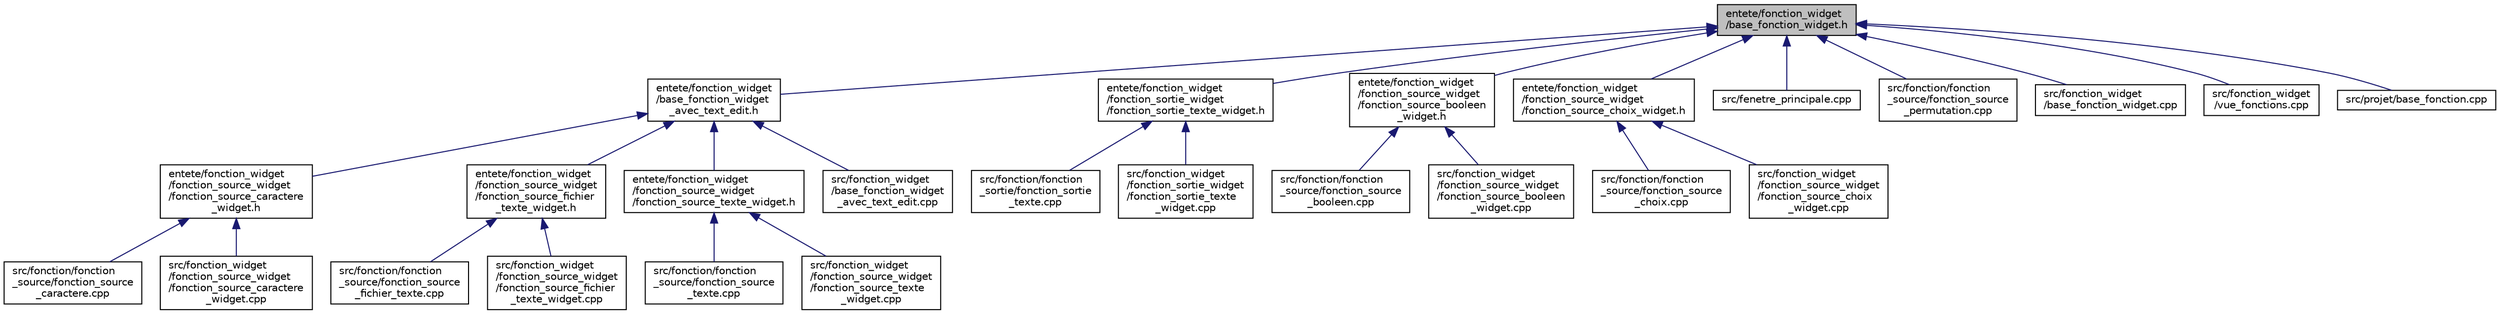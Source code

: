 digraph "entete/fonction_widget/base_fonction_widget.h"
{
  edge [fontname="Helvetica",fontsize="10",labelfontname="Helvetica",labelfontsize="10"];
  node [fontname="Helvetica",fontsize="10",shape=record];
  Node9 [label="entete/fonction_widget\l/base_fonction_widget.h",height=0.2,width=0.4,color="black", fillcolor="grey75", style="filled", fontcolor="black"];
  Node9 -> Node10 [dir="back",color="midnightblue",fontsize="10",style="solid",fontname="Helvetica"];
  Node10 [label="entete/fonction_widget\l/base_fonction_widget\l_avec_text_edit.h",height=0.2,width=0.4,color="black", fillcolor="white", style="filled",URL="$base__fonction__widget__avec__text__edit_8h.html"];
  Node10 -> Node11 [dir="back",color="midnightblue",fontsize="10",style="solid",fontname="Helvetica"];
  Node11 [label="entete/fonction_widget\l/fonction_source_widget\l/fonction_source_caractere\l_widget.h",height=0.2,width=0.4,color="black", fillcolor="white", style="filled",URL="$fonction__source__caractere__widget_8h.html"];
  Node11 -> Node12 [dir="back",color="midnightblue",fontsize="10",style="solid",fontname="Helvetica"];
  Node12 [label="src/fonction/fonction\l_source/fonction_source\l_caractere.cpp",height=0.2,width=0.4,color="black", fillcolor="white", style="filled",URL="$fonction__source__caractere_8cpp.html",tooltip="Fichier d&#39;implémentation de la classe fonction_source_caractere. "];
  Node11 -> Node13 [dir="back",color="midnightblue",fontsize="10",style="solid",fontname="Helvetica"];
  Node13 [label="src/fonction_widget\l/fonction_source_widget\l/fonction_source_caractere\l_widget.cpp",height=0.2,width=0.4,color="black", fillcolor="white", style="filled",URL="$fonction__source__caractere__widget_8cpp.html"];
  Node10 -> Node14 [dir="back",color="midnightblue",fontsize="10",style="solid",fontname="Helvetica"];
  Node14 [label="entete/fonction_widget\l/fonction_source_widget\l/fonction_source_fichier\l_texte_widget.h",height=0.2,width=0.4,color="black", fillcolor="white", style="filled",URL="$fonction__source__fichier__texte__widget_8h.html"];
  Node14 -> Node15 [dir="back",color="midnightblue",fontsize="10",style="solid",fontname="Helvetica"];
  Node15 [label="src/fonction/fonction\l_source/fonction_source\l_fichier_texte.cpp",height=0.2,width=0.4,color="black", fillcolor="white", style="filled",URL="$fonction__source__fichier__texte_8cpp.html",tooltip="Fichier d&#39;implémentation de la classe fonction_source_fichier_texte. "];
  Node14 -> Node16 [dir="back",color="midnightblue",fontsize="10",style="solid",fontname="Helvetica"];
  Node16 [label="src/fonction_widget\l/fonction_source_widget\l/fonction_source_fichier\l_texte_widget.cpp",height=0.2,width=0.4,color="black", fillcolor="white", style="filled",URL="$fonction__source__fichier__texte__widget_8cpp.html"];
  Node10 -> Node17 [dir="back",color="midnightblue",fontsize="10",style="solid",fontname="Helvetica"];
  Node17 [label="entete/fonction_widget\l/fonction_source_widget\l/fonction_source_texte_widget.h",height=0.2,width=0.4,color="black", fillcolor="white", style="filled",URL="$fonction__source__texte__widget_8h.html"];
  Node17 -> Node18 [dir="back",color="midnightblue",fontsize="10",style="solid",fontname="Helvetica"];
  Node18 [label="src/fonction/fonction\l_source/fonction_source\l_texte.cpp",height=0.2,width=0.4,color="black", fillcolor="white", style="filled",URL="$fonction__source__texte_8cpp.html",tooltip="Fichier d&#39;implémentation de la classe fonction_source_texte. "];
  Node17 -> Node19 [dir="back",color="midnightblue",fontsize="10",style="solid",fontname="Helvetica"];
  Node19 [label="src/fonction_widget\l/fonction_source_widget\l/fonction_source_texte\l_widget.cpp",height=0.2,width=0.4,color="black", fillcolor="white", style="filled",URL="$fonction__source__texte__widget_8cpp.html"];
  Node10 -> Node20 [dir="back",color="midnightblue",fontsize="10",style="solid",fontname="Helvetica"];
  Node20 [label="src/fonction_widget\l/base_fonction_widget\l_avec_text_edit.cpp",height=0.2,width=0.4,color="black", fillcolor="white", style="filled",URL="$base__fonction__widget__avec__text__edit_8cpp.html"];
  Node9 -> Node21 [dir="back",color="midnightblue",fontsize="10",style="solid",fontname="Helvetica"];
  Node21 [label="entete/fonction_widget\l/fonction_sortie_widget\l/fonction_sortie_texte_widget.h",height=0.2,width=0.4,color="black", fillcolor="white", style="filled",URL="$fonction__sortie__texte__widget_8h.html"];
  Node21 -> Node22 [dir="back",color="midnightblue",fontsize="10",style="solid",fontname="Helvetica"];
  Node22 [label="src/fonction/fonction\l_sortie/fonction_sortie\l_texte.cpp",height=0.2,width=0.4,color="black", fillcolor="white", style="filled",URL="$fonction__sortie__texte_8cpp.html",tooltip="Fichier d&#39;implémentation de la classe fonction_sortie_texte. "];
  Node21 -> Node23 [dir="back",color="midnightblue",fontsize="10",style="solid",fontname="Helvetica"];
  Node23 [label="src/fonction_widget\l/fonction_sortie_widget\l/fonction_sortie_texte\l_widget.cpp",height=0.2,width=0.4,color="black", fillcolor="white", style="filled",URL="$fonction__sortie__texte__widget_8cpp.html"];
  Node9 -> Node24 [dir="back",color="midnightblue",fontsize="10",style="solid",fontname="Helvetica"];
  Node24 [label="entete/fonction_widget\l/fonction_source_widget\l/fonction_source_booleen\l_widget.h",height=0.2,width=0.4,color="black", fillcolor="white", style="filled",URL="$fonction__source__booleen__widget_8h.html"];
  Node24 -> Node25 [dir="back",color="midnightblue",fontsize="10",style="solid",fontname="Helvetica"];
  Node25 [label="src/fonction/fonction\l_source/fonction_source\l_booleen.cpp",height=0.2,width=0.4,color="black", fillcolor="white", style="filled",URL="$fonction__source__booleen_8cpp.html",tooltip="Fichier d&#39;implémentation de la classe fonction_source_booleen. "];
  Node24 -> Node26 [dir="back",color="midnightblue",fontsize="10",style="solid",fontname="Helvetica"];
  Node26 [label="src/fonction_widget\l/fonction_source_widget\l/fonction_source_booleen\l_widget.cpp",height=0.2,width=0.4,color="black", fillcolor="white", style="filled",URL="$fonction__source__booleen__widget_8cpp.html"];
  Node9 -> Node27 [dir="back",color="midnightblue",fontsize="10",style="solid",fontname="Helvetica"];
  Node27 [label="entete/fonction_widget\l/fonction_source_widget\l/fonction_source_choix_widget.h",height=0.2,width=0.4,color="black", fillcolor="white", style="filled",URL="$fonction__source__choix__widget_8h.html"];
  Node27 -> Node28 [dir="back",color="midnightblue",fontsize="10",style="solid",fontname="Helvetica"];
  Node28 [label="src/fonction/fonction\l_source/fonction_source\l_choix.cpp",height=0.2,width=0.4,color="black", fillcolor="white", style="filled",URL="$fonction__source__choix_8cpp.html",tooltip="Fichier d&#39;implémentationde la classe fonction_source_choix. "];
  Node27 -> Node29 [dir="back",color="midnightblue",fontsize="10",style="solid",fontname="Helvetica"];
  Node29 [label="src/fonction_widget\l/fonction_source_widget\l/fonction_source_choix\l_widget.cpp",height=0.2,width=0.4,color="black", fillcolor="white", style="filled",URL="$fonction__source__choix__widget_8cpp.html"];
  Node9 -> Node30 [dir="back",color="midnightblue",fontsize="10",style="solid",fontname="Helvetica"];
  Node30 [label="src/fenetre_principale.cpp",height=0.2,width=0.4,color="black", fillcolor="white", style="filled",URL="$fenetre__principale_8cpp.html",tooltip="Fichier d&#39;implémentation de la classe fenetre_principale. "];
  Node9 -> Node31 [dir="back",color="midnightblue",fontsize="10",style="solid",fontname="Helvetica"];
  Node31 [label="src/fonction/fonction\l_source/fonction_source\l_permutation.cpp",height=0.2,width=0.4,color="black", fillcolor="white", style="filled",URL="$fonction__source__permutation_8cpp.html",tooltip="Fichier d&#39;implémentation de la classe fonction_source_permutation. "];
  Node9 -> Node32 [dir="back",color="midnightblue",fontsize="10",style="solid",fontname="Helvetica"];
  Node32 [label="src/fonction_widget\l/base_fonction_widget.cpp",height=0.2,width=0.4,color="black", fillcolor="white", style="filled",URL="$base__fonction__widget_8cpp.html"];
  Node9 -> Node33 [dir="back",color="midnightblue",fontsize="10",style="solid",fontname="Helvetica"];
  Node33 [label="src/fonction_widget\l/vue_fonctions.cpp",height=0.2,width=0.4,color="black", fillcolor="white", style="filled",URL="$vue__fonctions_8cpp.html"];
  Node9 -> Node34 [dir="back",color="midnightblue",fontsize="10",style="solid",fontname="Helvetica"];
  Node34 [label="src/projet/base_fonction.cpp",height=0.2,width=0.4,color="black", fillcolor="white", style="filled",URL="$base__fonction_8cpp.html",tooltip="Fichier d&#39;implémentation de la classe base_fonction. "];
}
